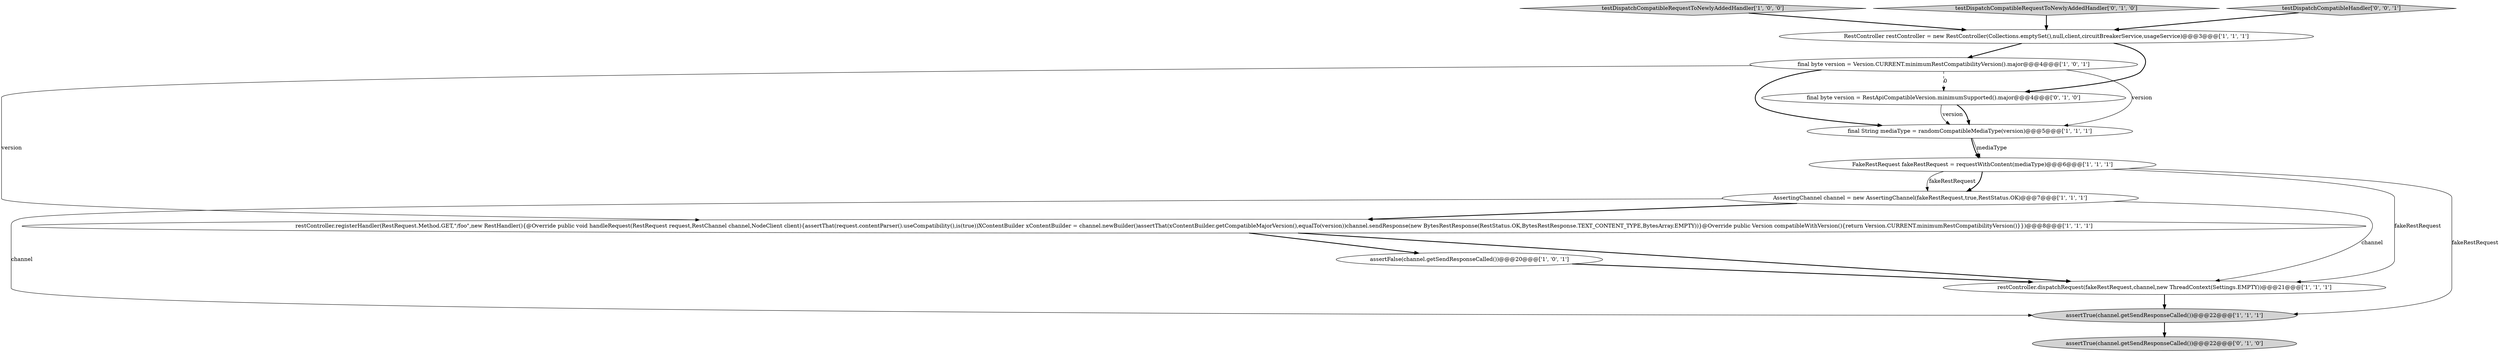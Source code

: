 digraph {
5 [style = filled, label = "FakeRestRequest fakeRestRequest = requestWithContent(mediaType)@@@6@@@['1', '1', '1']", fillcolor = white, shape = ellipse image = "AAA0AAABBB1BBB"];
4 [style = filled, label = "final String mediaType = randomCompatibleMediaType(version)@@@5@@@['1', '1', '1']", fillcolor = white, shape = ellipse image = "AAA0AAABBB1BBB"];
6 [style = filled, label = "testDispatchCompatibleRequestToNewlyAddedHandler['1', '0', '0']", fillcolor = lightgray, shape = diamond image = "AAA0AAABBB1BBB"];
2 [style = filled, label = "final byte version = Version.CURRENT.minimumRestCompatibilityVersion().major@@@4@@@['1', '0', '1']", fillcolor = white, shape = ellipse image = "AAA0AAABBB1BBB"];
8 [style = filled, label = "AssertingChannel channel = new AssertingChannel(fakeRestRequest,true,RestStatus.OK)@@@7@@@['1', '1', '1']", fillcolor = white, shape = ellipse image = "AAA0AAABBB1BBB"];
7 [style = filled, label = "RestController restController = new RestController(Collections.emptySet(),null,client,circuitBreakerService,usageService)@@@3@@@['1', '1', '1']", fillcolor = white, shape = ellipse image = "AAA0AAABBB1BBB"];
11 [style = filled, label = "assertTrue(channel.getSendResponseCalled())@@@22@@@['0', '1', '0']", fillcolor = lightgray, shape = ellipse image = "AAA0AAABBB2BBB"];
9 [style = filled, label = "restController.dispatchRequest(fakeRestRequest,channel,new ThreadContext(Settings.EMPTY))@@@21@@@['1', '1', '1']", fillcolor = white, shape = ellipse image = "AAA0AAABBB1BBB"];
10 [style = filled, label = "testDispatchCompatibleRequestToNewlyAddedHandler['0', '1', '0']", fillcolor = lightgray, shape = diamond image = "AAA0AAABBB2BBB"];
12 [style = filled, label = "final byte version = RestApiCompatibleVersion.minimumSupported().major@@@4@@@['0', '1', '0']", fillcolor = white, shape = ellipse image = "AAA1AAABBB2BBB"];
0 [style = filled, label = "restController.registerHandler(RestRequest.Method.GET,\"/foo\",new RestHandler(){@Override public void handleRequest(RestRequest request,RestChannel channel,NodeClient client){assertThat(request.contentParser().useCompatibility(),is(true))XContentBuilder xContentBuilder = channel.newBuilder()assertThat(xContentBuilder.getCompatibleMajorVersion(),equalTo(version))channel.sendResponse(new BytesRestResponse(RestStatus.OK,BytesRestResponse.TEXT_CONTENT_TYPE,BytesArray.EMPTY))}@Override public Version compatibleWithVersion(){return Version.CURRENT.minimumRestCompatibilityVersion()}})@@@8@@@['1', '1', '1']", fillcolor = white, shape = ellipse image = "AAA0AAABBB1BBB"];
1 [style = filled, label = "assertTrue(channel.getSendResponseCalled())@@@22@@@['1', '1', '1']", fillcolor = lightgray, shape = ellipse image = "AAA0AAABBB1BBB"];
13 [style = filled, label = "testDispatchCompatibleHandler['0', '0', '1']", fillcolor = lightgray, shape = diamond image = "AAA0AAABBB3BBB"];
3 [style = filled, label = "assertFalse(channel.getSendResponseCalled())@@@20@@@['1', '0', '1']", fillcolor = white, shape = ellipse image = "AAA0AAABBB1BBB"];
13->7 [style = bold, label=""];
5->8 [style = bold, label=""];
2->4 [style = bold, label=""];
8->0 [style = bold, label=""];
4->5 [style = bold, label=""];
12->4 [style = bold, label=""];
0->9 [style = bold, label=""];
2->0 [style = solid, label="version"];
0->3 [style = bold, label=""];
1->11 [style = bold, label=""];
5->1 [style = solid, label="fakeRestRequest"];
5->9 [style = solid, label="fakeRestRequest"];
10->7 [style = bold, label=""];
7->12 [style = bold, label=""];
5->8 [style = solid, label="fakeRestRequest"];
8->1 [style = solid, label="channel"];
3->9 [style = bold, label=""];
4->5 [style = solid, label="mediaType"];
2->4 [style = solid, label="version"];
12->4 [style = solid, label="version"];
6->7 [style = bold, label=""];
9->1 [style = bold, label=""];
8->9 [style = solid, label="channel"];
2->12 [style = dashed, label="0"];
7->2 [style = bold, label=""];
}
